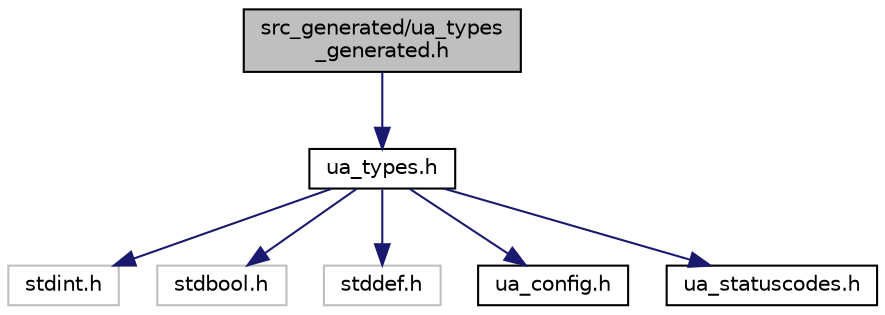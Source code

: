 digraph "src_generated/ua_types_generated.h"
{
  edge [fontname="Helvetica",fontsize="10",labelfontname="Helvetica",labelfontsize="10"];
  node [fontname="Helvetica",fontsize="10",shape=record];
  Node1 [label="src_generated/ua_types\l_generated.h",height=0.2,width=0.4,color="black", fillcolor="grey75", style="filled", fontcolor="black"];
  Node1 -> Node2 [color="midnightblue",fontsize="10",style="solid",fontname="Helvetica"];
  Node2 [label="ua_types.h",height=0.2,width=0.4,color="black", fillcolor="white", style="filled",URL="$ua__types_8h.html"];
  Node2 -> Node3 [color="midnightblue",fontsize="10",style="solid",fontname="Helvetica"];
  Node3 [label="stdint.h",height=0.2,width=0.4,color="grey75", fillcolor="white", style="filled"];
  Node2 -> Node4 [color="midnightblue",fontsize="10",style="solid",fontname="Helvetica"];
  Node4 [label="stdbool.h",height=0.2,width=0.4,color="grey75", fillcolor="white", style="filled"];
  Node2 -> Node5 [color="midnightblue",fontsize="10",style="solid",fontname="Helvetica"];
  Node5 [label="stddef.h",height=0.2,width=0.4,color="grey75", fillcolor="white", style="filled"];
  Node2 -> Node6 [color="midnightblue",fontsize="10",style="solid",fontname="Helvetica"];
  Node6 [label="ua_config.h",height=0.2,width=0.4,color="black", fillcolor="white", style="filled",URL="$ua__config_8h.html"];
  Node2 -> Node7 [color="midnightblue",fontsize="10",style="solid",fontname="Helvetica"];
  Node7 [label="ua_statuscodes.h",height=0.2,width=0.4,color="black", fillcolor="white", style="filled",URL="$ua__statuscodes_8h.html"];
}
